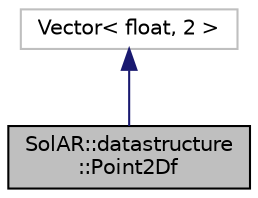 digraph "SolAR::datastructure::Point2Df"
{
  edge [fontname="Helvetica",fontsize="10",labelfontname="Helvetica",labelfontsize="10"];
  node [fontname="Helvetica",fontsize="10",shape=record];
  Node3 [label="SolAR::datastructure\l::Point2Df",height=0.2,width=0.4,color="black", fillcolor="grey75", style="filled", fontcolor="black"];
  Node4 -> Node3 [dir="back",color="midnightblue",fontsize="10",style="solid",fontname="Helvetica"];
  Node4 [label="Vector\< float, 2 \>",height=0.2,width=0.4,color="grey75", fillcolor="white", style="filled"];
}
